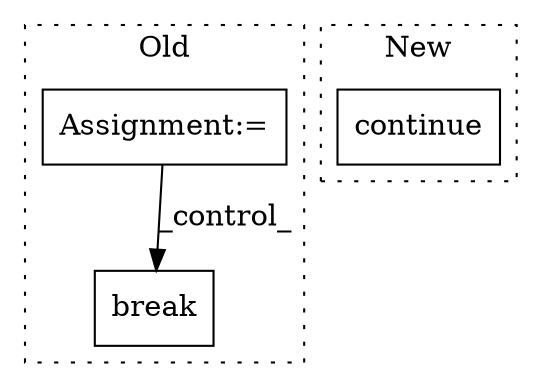 digraph G {
subgraph cluster0 {
1 [label="break" a="10" s="5735" l="6" shape="box"];
3 [label="Assignment:=" a="7" s="5555,5645" l="61,2" shape="box"];
label = "Old";
style="dotted";
}
subgraph cluster1 {
2 [label="continue" a="18" s="5674" l="9" shape="box"];
label = "New";
style="dotted";
}
3 -> 1 [label="_control_"];
}